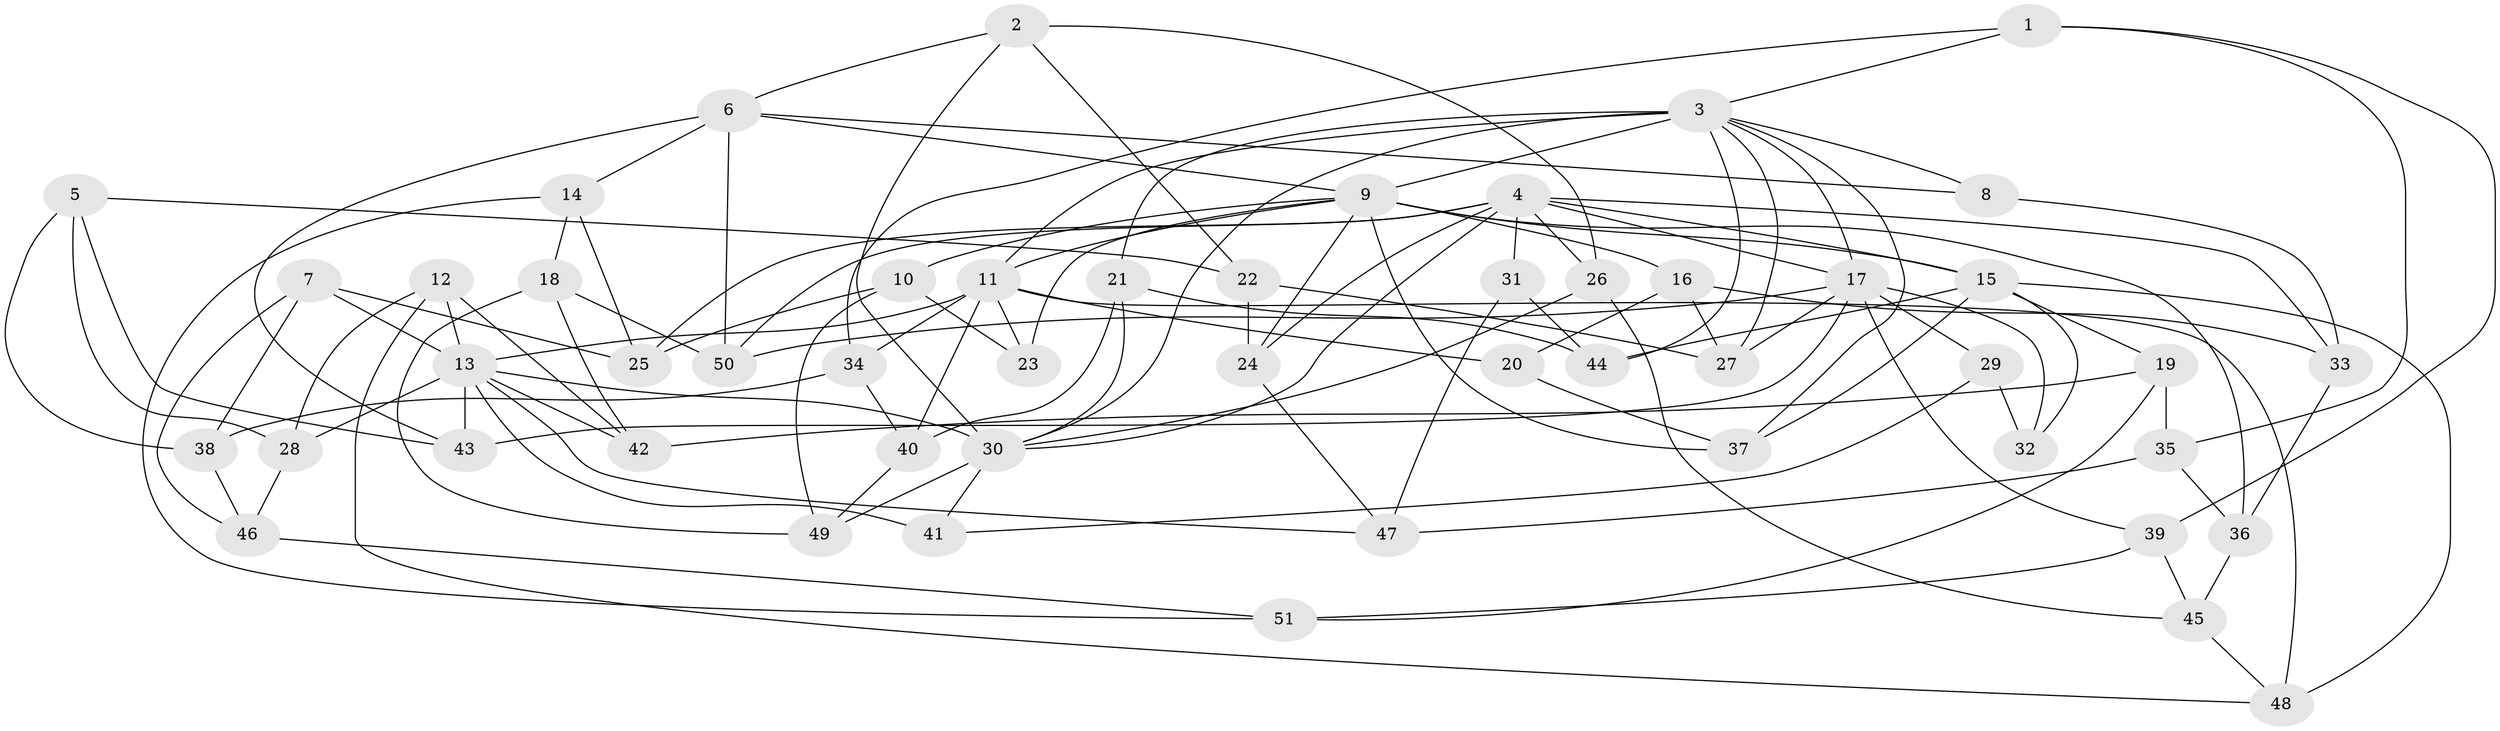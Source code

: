 // original degree distribution, {4: 1.0}
// Generated by graph-tools (version 1.1) at 2025/53/03/04/25 22:53:42]
// undirected, 51 vertices, 118 edges
graph export_dot {
  node [color=gray90,style=filled];
  1;
  2;
  3;
  4;
  5;
  6;
  7;
  8;
  9;
  10;
  11;
  12;
  13;
  14;
  15;
  16;
  17;
  18;
  19;
  20;
  21;
  22;
  23;
  24;
  25;
  26;
  27;
  28;
  29;
  30;
  31;
  32;
  33;
  34;
  35;
  36;
  37;
  38;
  39;
  40;
  41;
  42;
  43;
  44;
  45;
  46;
  47;
  48;
  49;
  50;
  51;
  1 -- 3 [weight=1.0];
  1 -- 34 [weight=1.0];
  1 -- 35 [weight=1.0];
  1 -- 39 [weight=1.0];
  2 -- 6 [weight=1.0];
  2 -- 22 [weight=1.0];
  2 -- 26 [weight=1.0];
  2 -- 30 [weight=1.0];
  3 -- 8 [weight=1.0];
  3 -- 9 [weight=1.0];
  3 -- 11 [weight=3.0];
  3 -- 17 [weight=1.0];
  3 -- 21 [weight=1.0];
  3 -- 27 [weight=1.0];
  3 -- 30 [weight=1.0];
  3 -- 37 [weight=1.0];
  3 -- 44 [weight=1.0];
  4 -- 15 [weight=2.0];
  4 -- 17 [weight=2.0];
  4 -- 24 [weight=1.0];
  4 -- 25 [weight=1.0];
  4 -- 26 [weight=1.0];
  4 -- 30 [weight=1.0];
  4 -- 31 [weight=2.0];
  4 -- 33 [weight=1.0];
  4 -- 50 [weight=1.0];
  5 -- 22 [weight=1.0];
  5 -- 28 [weight=1.0];
  5 -- 38 [weight=1.0];
  5 -- 43 [weight=1.0];
  6 -- 8 [weight=2.0];
  6 -- 9 [weight=2.0];
  6 -- 14 [weight=1.0];
  6 -- 43 [weight=1.0];
  6 -- 50 [weight=1.0];
  7 -- 13 [weight=1.0];
  7 -- 25 [weight=1.0];
  7 -- 38 [weight=1.0];
  7 -- 46 [weight=1.0];
  8 -- 33 [weight=1.0];
  9 -- 10 [weight=1.0];
  9 -- 11 [weight=1.0];
  9 -- 15 [weight=2.0];
  9 -- 16 [weight=1.0];
  9 -- 23 [weight=1.0];
  9 -- 24 [weight=1.0];
  9 -- 36 [weight=1.0];
  9 -- 37 [weight=1.0];
  10 -- 23 [weight=1.0];
  10 -- 25 [weight=1.0];
  10 -- 49 [weight=1.0];
  11 -- 13 [weight=1.0];
  11 -- 20 [weight=2.0];
  11 -- 23 [weight=2.0];
  11 -- 34 [weight=1.0];
  11 -- 40 [weight=1.0];
  11 -- 48 [weight=1.0];
  12 -- 13 [weight=1.0];
  12 -- 28 [weight=1.0];
  12 -- 42 [weight=1.0];
  12 -- 48 [weight=1.0];
  13 -- 28 [weight=1.0];
  13 -- 30 [weight=1.0];
  13 -- 41 [weight=2.0];
  13 -- 42 [weight=1.0];
  13 -- 43 [weight=1.0];
  13 -- 47 [weight=1.0];
  14 -- 18 [weight=1.0];
  14 -- 25 [weight=1.0];
  14 -- 51 [weight=1.0];
  15 -- 19 [weight=1.0];
  15 -- 32 [weight=2.0];
  15 -- 37 [weight=1.0];
  15 -- 44 [weight=1.0];
  15 -- 48 [weight=1.0];
  16 -- 20 [weight=1.0];
  16 -- 27 [weight=1.0];
  16 -- 33 [weight=1.0];
  17 -- 27 [weight=1.0];
  17 -- 29 [weight=2.0];
  17 -- 32 [weight=1.0];
  17 -- 39 [weight=1.0];
  17 -- 43 [weight=1.0];
  17 -- 50 [weight=1.0];
  18 -- 42 [weight=1.0];
  18 -- 49 [weight=1.0];
  18 -- 50 [weight=1.0];
  19 -- 35 [weight=1.0];
  19 -- 42 [weight=1.0];
  19 -- 51 [weight=1.0];
  20 -- 37 [weight=1.0];
  21 -- 30 [weight=1.0];
  21 -- 40 [weight=1.0];
  21 -- 44 [weight=1.0];
  22 -- 24 [weight=1.0];
  22 -- 27 [weight=1.0];
  24 -- 47 [weight=1.0];
  26 -- 30 [weight=1.0];
  26 -- 45 [weight=1.0];
  28 -- 46 [weight=1.0];
  29 -- 32 [weight=1.0];
  29 -- 41 [weight=1.0];
  30 -- 41 [weight=1.0];
  30 -- 49 [weight=1.0];
  31 -- 44 [weight=1.0];
  31 -- 47 [weight=1.0];
  33 -- 36 [weight=1.0];
  34 -- 38 [weight=1.0];
  34 -- 40 [weight=1.0];
  35 -- 36 [weight=1.0];
  35 -- 47 [weight=1.0];
  36 -- 45 [weight=1.0];
  38 -- 46 [weight=1.0];
  39 -- 45 [weight=1.0];
  39 -- 51 [weight=1.0];
  40 -- 49 [weight=1.0];
  45 -- 48 [weight=1.0];
  46 -- 51 [weight=1.0];
}
